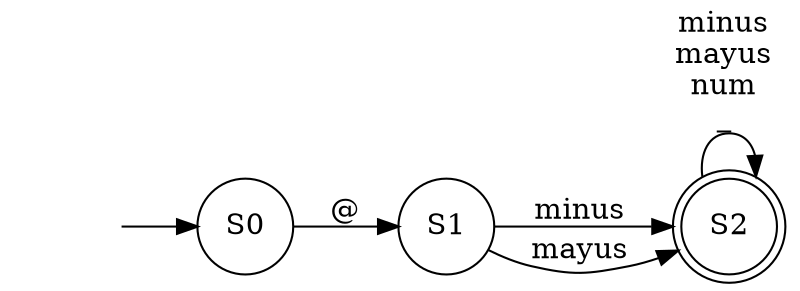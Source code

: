 digraph G{
rankdir=LR
concentrate=true
nodoInicial [shape=none label=""]
S0[shape=circle label="S0"]
S1[shape=circle label="S1"]
S2[shape=doublecircle label="S2"]
nodoInicial->S0[label=""]
S0->S1[label="@"]
S1->S2[label="minus"]
S1->S2[label="mayus"]
S2->S2[label="minus \nmayus \nnum \n_ \n"]

}
